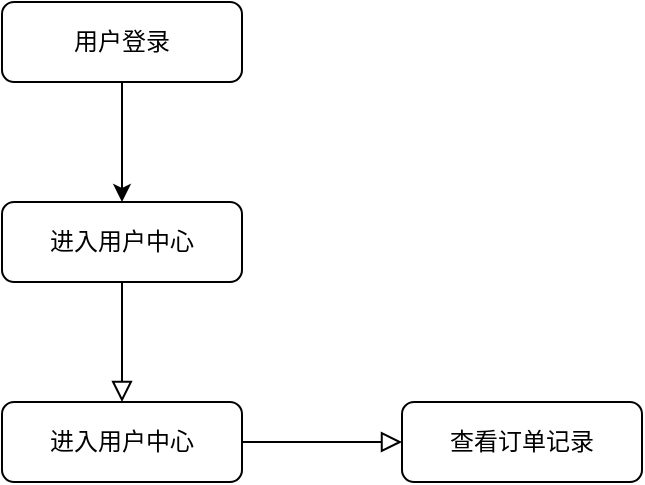 <mxfile version="20.3.0" type="device"><diagram id="C5RBs43oDa-KdzZeNtuy" name="Page-1"><mxGraphModel dx="1052" dy="657" grid="1" gridSize="10" guides="1" tooltips="1" connect="1" arrows="1" fold="1" page="1" pageScale="1" pageWidth="827" pageHeight="1169" math="0" shadow="0"><root><mxCell id="WIyWlLk6GJQsqaUBKTNV-0"/><mxCell id="WIyWlLk6GJQsqaUBKTNV-1" parent="WIyWlLk6GJQsqaUBKTNV-0"/><mxCell id="WIyWlLk6GJQsqaUBKTNV-2" value="" style="rounded=0;html=1;jettySize=auto;orthogonalLoop=1;fontSize=11;endArrow=block;endFill=0;endSize=8;strokeWidth=1;shadow=0;labelBackgroundColor=none;edgeStyle=orthogonalEdgeStyle;entryX=0.5;entryY=0;entryDx=0;entryDy=0;" parent="WIyWlLk6GJQsqaUBKTNV-1" source="WIyWlLk6GJQsqaUBKTNV-3" target="KBytuMiTjyHQNRLJFyk1-24" edge="1"><mxGeometry relative="1" as="geometry"><mxPoint x="130" y="250" as="targetPoint"/></mxGeometry></mxCell><mxCell id="WIyWlLk6GJQsqaUBKTNV-3" value="进入用户中心" style="rounded=1;whiteSpace=wrap;html=1;fontSize=12;glass=0;strokeWidth=1;shadow=0;" parent="WIyWlLk6GJQsqaUBKTNV-1" vertex="1"><mxGeometry x="70" y="160" width="120" height="40" as="geometry"/></mxCell><mxCell id="WIyWlLk6GJQsqaUBKTNV-11" value="查看订单记录" style="rounded=1;whiteSpace=wrap;html=1;fontSize=12;glass=0;strokeWidth=1;shadow=0;" parent="WIyWlLk6GJQsqaUBKTNV-1" vertex="1"><mxGeometry x="270" y="260" width="120" height="40" as="geometry"/></mxCell><mxCell id="AxjoeXfuZfTS_5JzMEf2-2" value="" style="edgeStyle=orthogonalEdgeStyle;rounded=0;orthogonalLoop=1;jettySize=auto;html=1;" parent="WIyWlLk6GJQsqaUBKTNV-1" source="AxjoeXfuZfTS_5JzMEf2-1" target="WIyWlLk6GJQsqaUBKTNV-3" edge="1"><mxGeometry relative="1" as="geometry"/></mxCell><mxCell id="AxjoeXfuZfTS_5JzMEf2-1" value="用户登录" style="rounded=1;whiteSpace=wrap;html=1;fontSize=12;glass=0;strokeWidth=1;shadow=0;" parent="WIyWlLk6GJQsqaUBKTNV-1" vertex="1"><mxGeometry x="70" y="60" width="120" height="40" as="geometry"/></mxCell><mxCell id="KBytuMiTjyHQNRLJFyk1-24" value="进入用户中心" style="rounded=1;whiteSpace=wrap;html=1;fontSize=12;glass=0;strokeWidth=1;shadow=0;" vertex="1" parent="WIyWlLk6GJQsqaUBKTNV-1"><mxGeometry x="70" y="260" width="120" height="40" as="geometry"/></mxCell><mxCell id="KBytuMiTjyHQNRLJFyk1-25" value="" style="rounded=0;html=1;jettySize=auto;orthogonalLoop=1;fontSize=11;endArrow=block;endFill=0;endSize=8;strokeWidth=1;shadow=0;labelBackgroundColor=none;edgeStyle=orthogonalEdgeStyle;exitX=1;exitY=0.5;exitDx=0;exitDy=0;" edge="1" parent="WIyWlLk6GJQsqaUBKTNV-1" source="KBytuMiTjyHQNRLJFyk1-24" target="WIyWlLk6GJQsqaUBKTNV-11"><mxGeometry relative="1" as="geometry"><mxPoint x="140" y="210" as="sourcePoint"/><mxPoint x="140" y="270" as="targetPoint"/></mxGeometry></mxCell></root></mxGraphModel></diagram></mxfile>